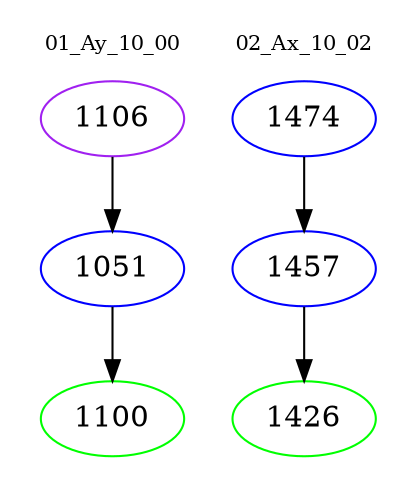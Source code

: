 digraph{
subgraph cluster_0 {
color = white
label = "01_Ay_10_00";
fontsize=10;
T0_1106 [label="1106", color="purple"]
T0_1106 -> T0_1051 [color="black"]
T0_1051 [label="1051", color="blue"]
T0_1051 -> T0_1100 [color="black"]
T0_1100 [label="1100", color="green"]
}
subgraph cluster_1 {
color = white
label = "02_Ax_10_02";
fontsize=10;
T1_1474 [label="1474", color="blue"]
T1_1474 -> T1_1457 [color="black"]
T1_1457 [label="1457", color="blue"]
T1_1457 -> T1_1426 [color="black"]
T1_1426 [label="1426", color="green"]
}
}
